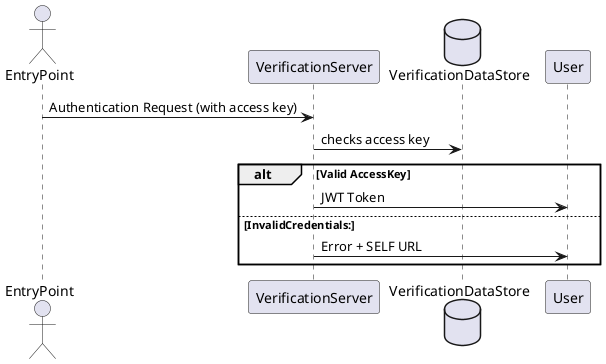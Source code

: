 @startuml

actor EntryPoint

participant VerificationServer as VS

database VerificationDataStore as VSDS

EntryPoint -> VS: Authentication Request (with access key)
VS -> VSDS: checks access key
alt Valid AccessKey
    VS -> User: JWT Token
else InvalidCredentials:
    VS -> User: Error + SELF URL
end

@enduml